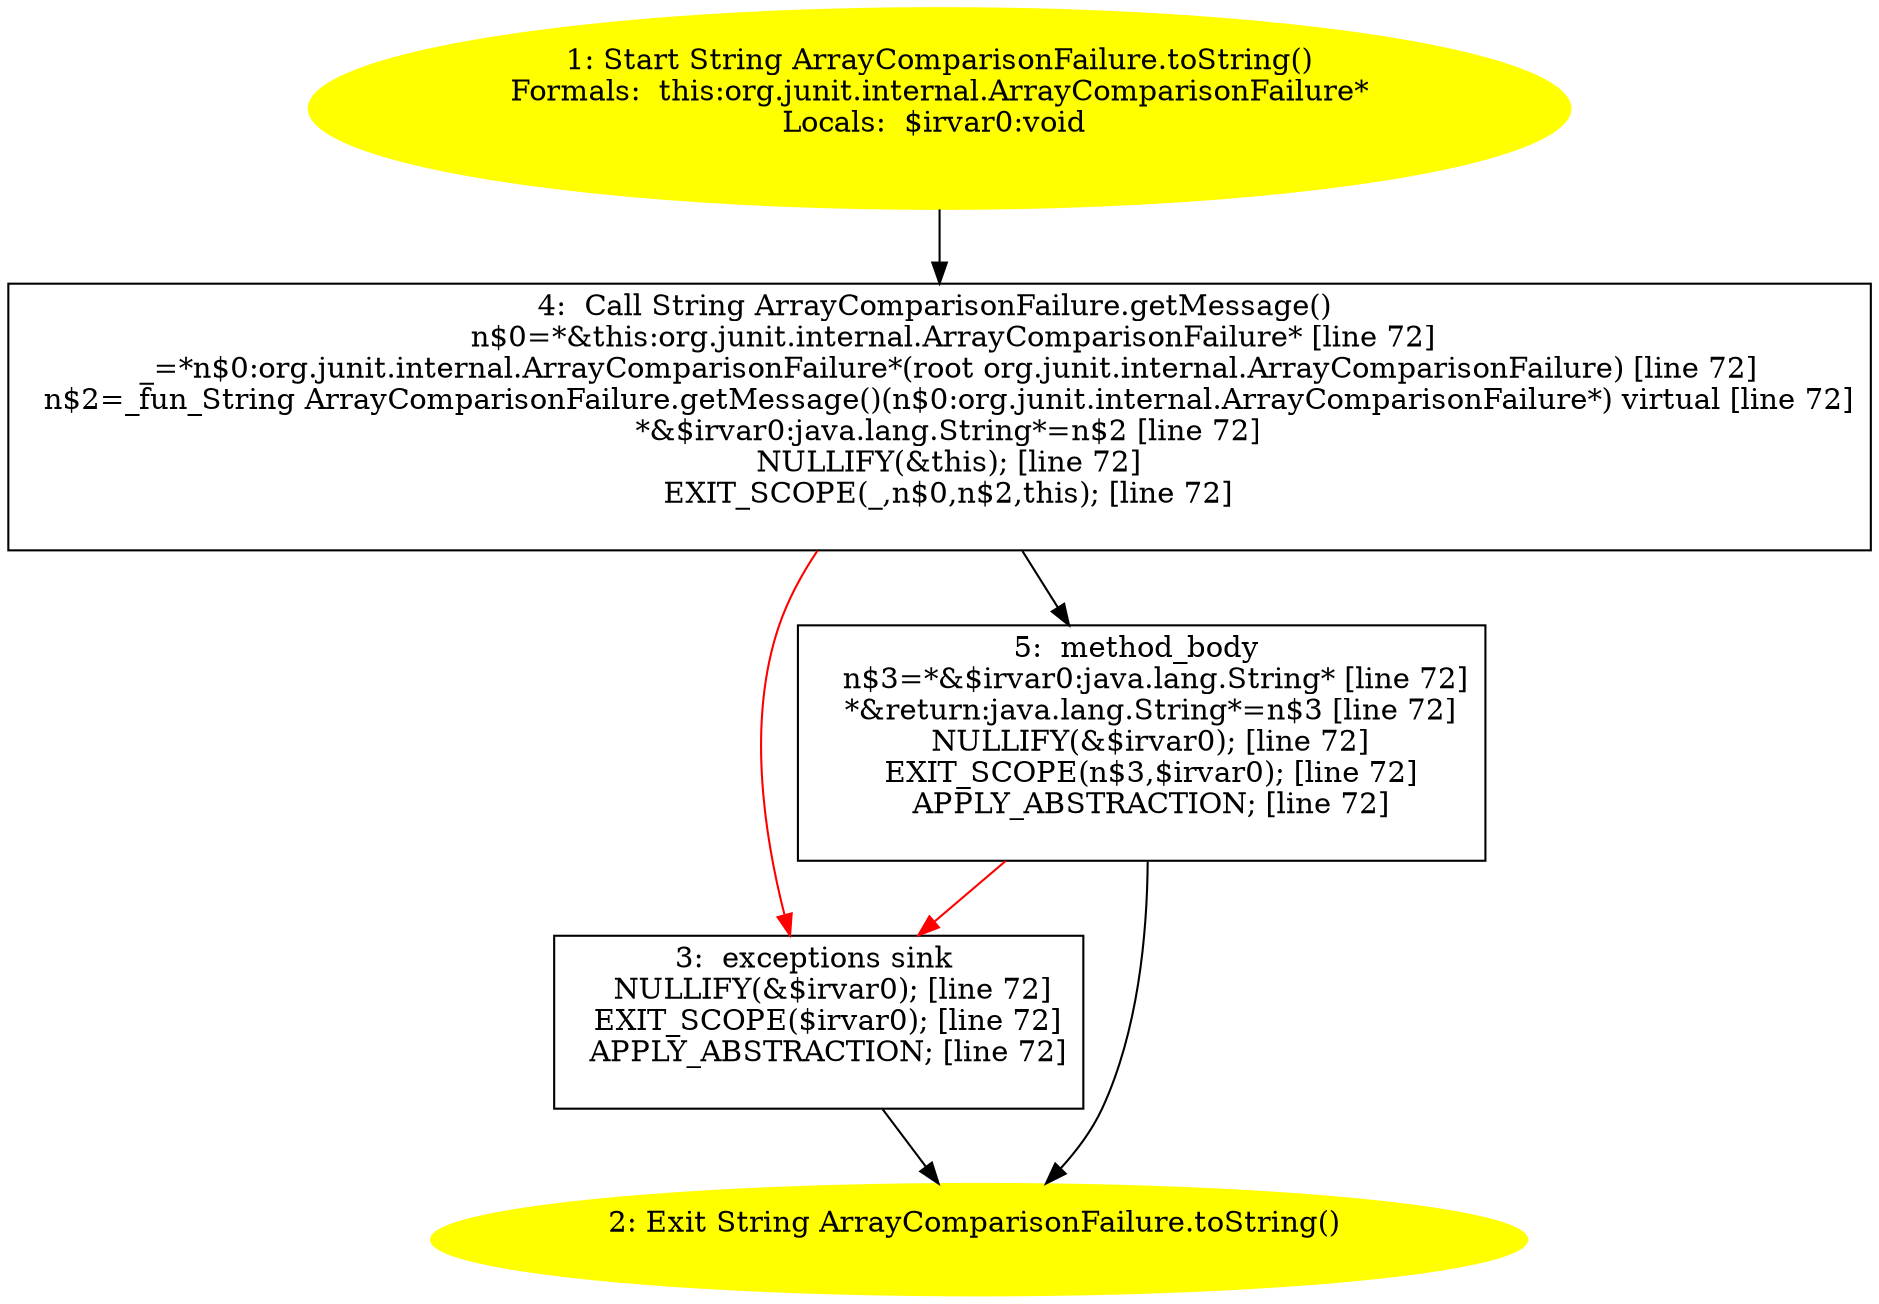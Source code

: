 /* @generated */
digraph cfg {
"org.junit.internal.ArrayComparisonFailure.toString():java.lang.String.2466f40e5c1fe645e79a93424d81931d_1" [label="1: Start String ArrayComparisonFailure.toString()\nFormals:  this:org.junit.internal.ArrayComparisonFailure*\nLocals:  $irvar0:void \n  " color=yellow style=filled]
	

	 "org.junit.internal.ArrayComparisonFailure.toString():java.lang.String.2466f40e5c1fe645e79a93424d81931d_1" -> "org.junit.internal.ArrayComparisonFailure.toString():java.lang.String.2466f40e5c1fe645e79a93424d81931d_4" ;
"org.junit.internal.ArrayComparisonFailure.toString():java.lang.String.2466f40e5c1fe645e79a93424d81931d_2" [label="2: Exit String ArrayComparisonFailure.toString() \n  " color=yellow style=filled]
	

"org.junit.internal.ArrayComparisonFailure.toString():java.lang.String.2466f40e5c1fe645e79a93424d81931d_3" [label="3:  exceptions sink \n   NULLIFY(&$irvar0); [line 72]\n  EXIT_SCOPE($irvar0); [line 72]\n  APPLY_ABSTRACTION; [line 72]\n " shape="box"]
	

	 "org.junit.internal.ArrayComparisonFailure.toString():java.lang.String.2466f40e5c1fe645e79a93424d81931d_3" -> "org.junit.internal.ArrayComparisonFailure.toString():java.lang.String.2466f40e5c1fe645e79a93424d81931d_2" ;
"org.junit.internal.ArrayComparisonFailure.toString():java.lang.String.2466f40e5c1fe645e79a93424d81931d_4" [label="4:  Call String ArrayComparisonFailure.getMessage() \n   n$0=*&this:org.junit.internal.ArrayComparisonFailure* [line 72]\n  _=*n$0:org.junit.internal.ArrayComparisonFailure*(root org.junit.internal.ArrayComparisonFailure) [line 72]\n  n$2=_fun_String ArrayComparisonFailure.getMessage()(n$0:org.junit.internal.ArrayComparisonFailure*) virtual [line 72]\n  *&$irvar0:java.lang.String*=n$2 [line 72]\n  NULLIFY(&this); [line 72]\n  EXIT_SCOPE(_,n$0,n$2,this); [line 72]\n " shape="box"]
	

	 "org.junit.internal.ArrayComparisonFailure.toString():java.lang.String.2466f40e5c1fe645e79a93424d81931d_4" -> "org.junit.internal.ArrayComparisonFailure.toString():java.lang.String.2466f40e5c1fe645e79a93424d81931d_5" ;
	 "org.junit.internal.ArrayComparisonFailure.toString():java.lang.String.2466f40e5c1fe645e79a93424d81931d_4" -> "org.junit.internal.ArrayComparisonFailure.toString():java.lang.String.2466f40e5c1fe645e79a93424d81931d_3" [color="red" ];
"org.junit.internal.ArrayComparisonFailure.toString():java.lang.String.2466f40e5c1fe645e79a93424d81931d_5" [label="5:  method_body \n   n$3=*&$irvar0:java.lang.String* [line 72]\n  *&return:java.lang.String*=n$3 [line 72]\n  NULLIFY(&$irvar0); [line 72]\n  EXIT_SCOPE(n$3,$irvar0); [line 72]\n  APPLY_ABSTRACTION; [line 72]\n " shape="box"]
	

	 "org.junit.internal.ArrayComparisonFailure.toString():java.lang.String.2466f40e5c1fe645e79a93424d81931d_5" -> "org.junit.internal.ArrayComparisonFailure.toString():java.lang.String.2466f40e5c1fe645e79a93424d81931d_2" ;
	 "org.junit.internal.ArrayComparisonFailure.toString():java.lang.String.2466f40e5c1fe645e79a93424d81931d_5" -> "org.junit.internal.ArrayComparisonFailure.toString():java.lang.String.2466f40e5c1fe645e79a93424d81931d_3" [color="red" ];
}

